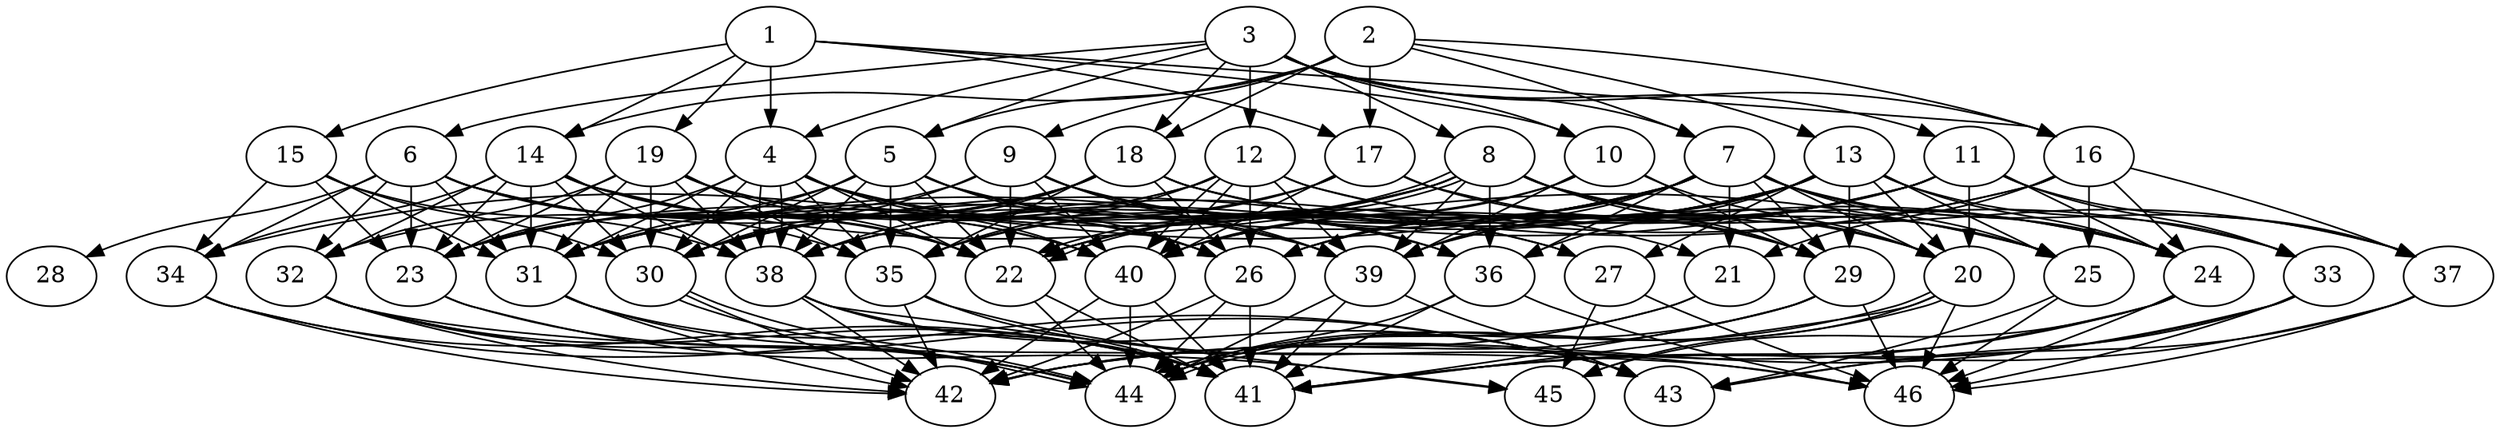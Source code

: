 // DAG (tier=3-complex, mode=data, n=46, ccr=0.502, fat=0.707, density=0.709, regular=0.248, jump=0.311, mindata=4194304, maxdata=33554432)
// DAG automatically generated by daggen at Sun Aug 24 16:33:35 2025
// /home/ermia/Project/Environments/daggen/bin/daggen --dot --ccr 0.502 --fat 0.707 --regular 0.248 --density 0.709 --jump 0.311 --mindata 4194304 --maxdata 33554432 -n 46 
digraph G {
  1 [size="25126736453519540", alpha="0.01", expect_size="12563368226759770"]
  1 -> 4 [size ="1517745820663808"]
  1 -> 10 [size ="1517745820663808"]
  1 -> 14 [size ="1517745820663808"]
  1 -> 15 [size ="1517745820663808"]
  1 -> 16 [size ="1517745820663808"]
  1 -> 17 [size ="1517745820663808"]
  1 -> 19 [size ="1517745820663808"]
  2 [size="9353487439047657472", alpha="0.08", expect_size="4676743719523828736"]
  2 -> 5 [size ="8116676474175488"]
  2 -> 7 [size ="8116676474175488"]
  2 -> 9 [size ="8116676474175488"]
  2 -> 13 [size ="8116676474175488"]
  2 -> 14 [size ="8116676474175488"]
  2 -> 16 [size ="8116676474175488"]
  2 -> 17 [size ="8116676474175488"]
  2 -> 18 [size ="8116676474175488"]
  3 [size="1658721111359094784000", alpha="0.17", expect_size="829360555679547392000"]
  3 -> 4 [size ="1120999886028800"]
  3 -> 5 [size ="1120999886028800"]
  3 -> 6 [size ="1120999886028800"]
  3 -> 7 [size ="1120999886028800"]
  3 -> 8 [size ="1120999886028800"]
  3 -> 10 [size ="1120999886028800"]
  3 -> 11 [size ="1120999886028800"]
  3 -> 12 [size ="1120999886028800"]
  3 -> 16 [size ="1120999886028800"]
  3 -> 18 [size ="1120999886028800"]
  4 [size="34842410571605968", alpha="0.19", expect_size="17421205285802984"]
  4 -> 22 [size ="553642893508608"]
  4 -> 23 [size ="553642893508608"]
  4 -> 26 [size ="553642893508608"]
  4 -> 27 [size ="553642893508608"]
  4 -> 30 [size ="553642893508608"]
  4 -> 31 [size ="553642893508608"]
  4 -> 35 [size ="553642893508608"]
  4 -> 38 [size ="553642893508608"]
  4 -> 38 [size ="553642893508608"]
  4 -> 40 [size ="553642893508608"]
  5 [size="34116735795151983607808", alpha="0.16", expect_size="17058367897575991803904"]
  5 -> 22 [size ="8415274789240832"]
  5 -> 23 [size ="8415274789240832"]
  5 -> 26 [size ="8415274789240832"]
  5 -> 27 [size ="8415274789240832"]
  5 -> 30 [size ="8415274789240832"]
  5 -> 31 [size ="8415274789240832"]
  5 -> 35 [size ="8415274789240832"]
  5 -> 38 [size ="8415274789240832"]
  5 -> 39 [size ="8415274789240832"]
  6 [size="378858114874817216", alpha="0.03", expect_size="189429057437408608"]
  6 -> 22 [size ="6359581194190848"]
  6 -> 23 [size ="6359581194190848"]
  6 -> 28 [size ="6359581194190848"]
  6 -> 31 [size ="6359581194190848"]
  6 -> 32 [size ="6359581194190848"]
  6 -> 34 [size ="6359581194190848"]
  6 -> 35 [size ="6359581194190848"]
  6 -> 39 [size ="6359581194190848"]
  6 -> 40 [size ="6359581194190848"]
  7 [size="5842571561796887552", alpha="0.19", expect_size="2921285780898443776"]
  7 -> 20 [size ="8277154806628352"]
  7 -> 21 [size ="8277154806628352"]
  7 -> 22 [size ="8277154806628352"]
  7 -> 24 [size ="8277154806628352"]
  7 -> 25 [size ="8277154806628352"]
  7 -> 26 [size ="8277154806628352"]
  7 -> 29 [size ="8277154806628352"]
  7 -> 31 [size ="8277154806628352"]
  7 -> 34 [size ="8277154806628352"]
  7 -> 36 [size ="8277154806628352"]
  7 -> 37 [size ="8277154806628352"]
  7 -> 38 [size ="8277154806628352"]
  7 -> 39 [size ="8277154806628352"]
  8 [size="7803325073787958272", alpha="0.01", expect_size="3901662536893979136"]
  8 -> 20 [size ="5115734078259200"]
  8 -> 22 [size ="5115734078259200"]
  8 -> 22 [size ="5115734078259200"]
  8 -> 23 [size ="5115734078259200"]
  8 -> 25 [size ="5115734078259200"]
  8 -> 29 [size ="5115734078259200"]
  8 -> 31 [size ="5115734078259200"]
  8 -> 35 [size ="5115734078259200"]
  8 -> 36 [size ="5115734078259200"]
  8 -> 37 [size ="5115734078259200"]
  8 -> 39 [size ="5115734078259200"]
  9 [size="94785742657264704", alpha="0.10", expect_size="47392871328632352"]
  9 -> 21 [size ="3442911895093248"]
  9 -> 22 [size ="3442911895093248"]
  9 -> 30 [size ="3442911895093248"]
  9 -> 32 [size ="3442911895093248"]
  9 -> 36 [size ="3442911895093248"]
  9 -> 39 [size ="3442911895093248"]
  9 -> 40 [size ="3442911895093248"]
  10 [size="4853968507365146624", alpha="0.18", expect_size="2426984253682573312"]
  10 -> 20 [size ="3999413357772800"]
  10 -> 22 [size ="3999413357772800"]
  10 -> 29 [size ="3999413357772800"]
  10 -> 39 [size ="3999413357772800"]
  10 -> 40 [size ="3999413357772800"]
  11 [size="133559034633729360", alpha="0.11", expect_size="66779517316864680"]
  11 -> 20 [size ="2165236928872448"]
  11 -> 22 [size ="2165236928872448"]
  11 -> 24 [size ="2165236928872448"]
  11 -> 26 [size ="2165236928872448"]
  11 -> 31 [size ="2165236928872448"]
  11 -> 33 [size ="2165236928872448"]
  11 -> 37 [size ="2165236928872448"]
  11 -> 39 [size ="2165236928872448"]
  11 -> 40 [size ="2165236928872448"]
  12 [size="400426378522094144", alpha="0.18", expect_size="200213189261047072"]
  12 -> 20 [size ="8079665843404800"]
  12 -> 23 [size ="8079665843404800"]
  12 -> 24 [size ="8079665843404800"]
  12 -> 26 [size ="8079665843404800"]
  12 -> 31 [size ="8079665843404800"]
  12 -> 35 [size ="8079665843404800"]
  12 -> 39 [size ="8079665843404800"]
  12 -> 40 [size ="8079665843404800"]
  12 -> 40 [size ="8079665843404800"]
  13 [size="86481480294840016", alpha="0.06", expect_size="43240740147420008"]
  13 -> 20 [size ="2650982404063232"]
  13 -> 24 [size ="2650982404063232"]
  13 -> 25 [size ="2650982404063232"]
  13 -> 26 [size ="2650982404063232"]
  13 -> 27 [size ="2650982404063232"]
  13 -> 29 [size ="2650982404063232"]
  13 -> 30 [size ="2650982404063232"]
  13 -> 33 [size ="2650982404063232"]
  13 -> 36 [size ="2650982404063232"]
  13 -> 38 [size ="2650982404063232"]
  13 -> 39 [size ="2650982404063232"]
  13 -> 40 [size ="2650982404063232"]
  14 [size="3229611141034409984000", alpha="0.06", expect_size="1614805570517204992000"]
  14 -> 22 [size ="1747927747788800"]
  14 -> 23 [size ="1747927747788800"]
  14 -> 25 [size ="1747927747788800"]
  14 -> 30 [size ="1747927747788800"]
  14 -> 31 [size ="1747927747788800"]
  14 -> 32 [size ="1747927747788800"]
  14 -> 34 [size ="1747927747788800"]
  14 -> 38 [size ="1747927747788800"]
  14 -> 40 [size ="1747927747788800"]
  15 [size="16149117453825363968", alpha="0.09", expect_size="8074558726912681984"]
  15 -> 23 [size ="5189330347753472"]
  15 -> 30 [size ="5189330347753472"]
  15 -> 31 [size ="5189330347753472"]
  15 -> 34 [size ="5189330347753472"]
  15 -> 38 [size ="5189330347753472"]
  16 [size="4345016145559295488", alpha="0.19", expect_size="2172508072779647744"]
  16 -> 21 [size ="2013283234086912"]
  16 -> 24 [size ="2013283234086912"]
  16 -> 25 [size ="2013283234086912"]
  16 -> 30 [size ="2013283234086912"]
  16 -> 37 [size ="2013283234086912"]
  16 -> 38 [size ="2013283234086912"]
  17 [size="287521799207368864", alpha="0.13", expect_size="143760899603684432"]
  17 -> 29 [size ="164254187520000"]
  17 -> 30 [size ="164254187520000"]
  17 -> 33 [size ="164254187520000"]
  17 -> 35 [size ="164254187520000"]
  17 -> 40 [size ="164254187520000"]
  18 [size="25906757255505918296064", alpha="0.06", expect_size="12953378627752959148032"]
  18 -> 23 [size ="7004309975728128"]
  18 -> 24 [size ="7004309975728128"]
  18 -> 25 [size ="7004309975728128"]
  18 -> 26 [size ="7004309975728128"]
  18 -> 29 [size ="7004309975728128"]
  18 -> 30 [size ="7004309975728128"]
  18 -> 31 [size ="7004309975728128"]
  18 -> 35 [size ="7004309975728128"]
  18 -> 38 [size ="7004309975728128"]
  19 [size="35777916245862688", alpha="0.06", expect_size="17888958122931344"]
  19 -> 22 [size ="1598452744060928"]
  19 -> 23 [size ="1598452744060928"]
  19 -> 26 [size ="1598452744060928"]
  19 -> 30 [size ="1598452744060928"]
  19 -> 31 [size ="1598452744060928"]
  19 -> 32 [size ="1598452744060928"]
  19 -> 35 [size ="1598452744060928"]
  19 -> 36 [size ="1598452744060928"]
  19 -> 38 [size ="1598452744060928"]
  20 [size="257087064031689248", alpha="0.10", expect_size="128543532015844624"]
  20 -> 41 [size ="8990714130071552"]
  20 -> 44 [size ="8990714130071552"]
  20 -> 44 [size ="8990714130071552"]
  20 -> 45 [size ="8990714130071552"]
  20 -> 46 [size ="8990714130071552"]
  21 [size="17464003984936884224", alpha="0.03", expect_size="8732001992468442112"]
  21 -> 42 [size ="6227694266089472"]
  21 -> 44 [size ="6227694266089472"]
  22 [size="2677584323534734336", alpha="0.04", expect_size="1338792161767367168"]
  22 -> 41 [size ="2711570903728128"]
  22 -> 44 [size ="2711570903728128"]
  23 [size="1102338791579139964928", alpha="0.12", expect_size="551169395789569982464"]
  23 -> 44 [size ="853689711460352"]
  23 -> 45 [size ="853689711460352"]
  24 [size="34733058718849332", alpha="0.09", expect_size="17366529359424666"]
  24 -> 41 [size ="2194445390839808"]
  24 -> 42 [size ="2194445390839808"]
  24 -> 45 [size ="2194445390839808"]
  24 -> 46 [size ="2194445390839808"]
  25 [size="49141877698915888", alpha="0.11", expect_size="24570938849457944"]
  25 -> 43 [size ="4942794963550208"]
  25 -> 46 [size ="4942794963550208"]
  26 [size="4113729260441616384", alpha="0.15", expect_size="2056864630220808192"]
  26 -> 41 [size ="2143190828187648"]
  26 -> 42 [size ="2143190828187648"]
  26 -> 44 [size ="2143190828187648"]
  27 [size="304472029918334656", alpha="0.17", expect_size="152236014959167328"]
  27 -> 45 [size ="6514806244769792"]
  27 -> 46 [size ="6514806244769792"]
  28 [size="209608295473347559424", alpha="0.17", expect_size="104804147736673779712"]
  29 [size="4196383838205174", alpha="0.11", expect_size="2098191919102587"]
  29 -> 41 [size ="343919581724672"]
  29 -> 42 [size ="343919581724672"]
  29 -> 44 [size ="343919581724672"]
  29 -> 46 [size ="343919581724672"]
  30 [size="2332404288631842816", alpha="0.10", expect_size="1166202144315921408"]
  30 -> 42 [size ="1337065472000000"]
  30 -> 44 [size ="1337065472000000"]
  30 -> 44 [size ="1337065472000000"]
  31 [size="1804308479275891200", alpha="0.14", expect_size="902154239637945600"]
  31 -> 41 [size ="1203735392944128"]
  31 -> 42 [size ="1203735392944128"]
  31 -> 44 [size ="1203735392944128"]
  32 [size="8986291738480002203648", alpha="0.05", expect_size="4493145869240001101824"]
  32 -> 41 [size ="3457883278671872"]
  32 -> 42 [size ="3457883278671872"]
  32 -> 43 [size ="3457883278671872"]
  32 -> 44 [size ="3457883278671872"]
  32 -> 46 [size ="3457883278671872"]
  33 [size="4683664070376408064", alpha="0.03", expect_size="2341832035188204032"]
  33 -> 41 [size ="5078926636351488"]
  33 -> 42 [size ="5078926636351488"]
  33 -> 43 [size ="5078926636351488"]
  33 -> 46 [size ="5078926636351488"]
  34 [size="13041541189652152320", alpha="0.12", expect_size="6520770594826076160"]
  34 -> 41 [size ="5675061923020800"]
  34 -> 42 [size ="5675061923020800"]
  34 -> 43 [size ="5675061923020800"]
  35 [size="5344289416790491136", alpha="0.09", expect_size="2672144708395245568"]
  35 -> 41 [size ="1889954221260800"]
  35 -> 42 [size ="1889954221260800"]
  35 -> 46 [size ="1889954221260800"]
  36 [size="490198576136192000000", alpha="0.04", expect_size="245099288068096000000"]
  36 -> 41 [size ="497360568320000"]
  36 -> 44 [size ="497360568320000"]
  36 -> 46 [size ="497360568320000"]
  37 [size="21266236566630337347584", alpha="0.02", expect_size="10633118283315168673792"]
  37 -> 41 [size ="6140688689266688"]
  37 -> 43 [size ="6140688689266688"]
  37 -> 46 [size ="6140688689266688"]
  38 [size="13204087272649035776", alpha="0.03", expect_size="6602043636324517888"]
  38 -> 41 [size ="6914428423372800"]
  38 -> 42 [size ="6914428423372800"]
  38 -> 43 [size ="6914428423372800"]
  38 -> 45 [size ="6914428423372800"]
  39 [size="34868661768100864065536", alpha="0.11", expect_size="17434330884050432032768"]
  39 -> 41 [size ="8538472293859328"]
  39 -> 43 [size ="8538472293859328"]
  39 -> 44 [size ="8538472293859328"]
  40 [size="4013978303428820992000", alpha="0.02", expect_size="2006989151714410496000"]
  40 -> 41 [size ="2020567364403200"]
  40 -> 42 [size ="2020567364403200"]
  40 -> 44 [size ="2020567364403200"]
  41 [size="640511061248880672768", alpha="0.18", expect_size="320255530624440336384"]
  42 [size="2690240139838181343232", alpha="0.14", expect_size="1345120069919090671616"]
  43 [size="159222908151050272768", alpha="0.03", expect_size="79611454075525136384"]
  44 [size="12891175562612056260608", alpha="0.09", expect_size="6445587781306028130304"]
  45 [size="4886313840963407872", alpha="0.13", expect_size="2443156920481703936"]
  46 [size="80824799018806400", alpha="0.13", expect_size="40412399509403200"]
}